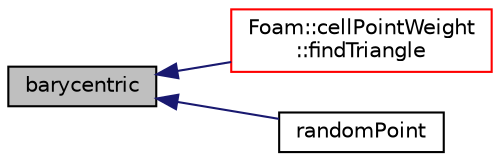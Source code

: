 digraph "barycentric"
{
  bgcolor="transparent";
  edge [fontname="Helvetica",fontsize="10",labelfontname="Helvetica",labelfontsize="10"];
  node [fontname="Helvetica",fontsize="10",shape=record];
  rankdir="LR";
  Node1 [label="barycentric",height=0.2,width=0.4,color="black", fillcolor="grey75", style="filled", fontcolor="black"];
  Node1 -> Node2 [dir="back",color="midnightblue",fontsize="10",style="solid",fontname="Helvetica"];
  Node2 [label="Foam::cellPointWeight\l::findTriangle",height=0.2,width=0.4,color="red",URL="$a00220.html#a20eb498d3295cd0297ddedb866e3cef9"];
  Node1 -> Node3 [dir="back",color="midnightblue",fontsize="10",style="solid",fontname="Helvetica"];
  Node3 [label="randomPoint",height=0.2,width=0.4,color="black",URL="$a02754.html#a7b2e82dae425d9d8f6855568fe25ef63",tooltip="Return a random point on the triangle from a uniform. "];
}
